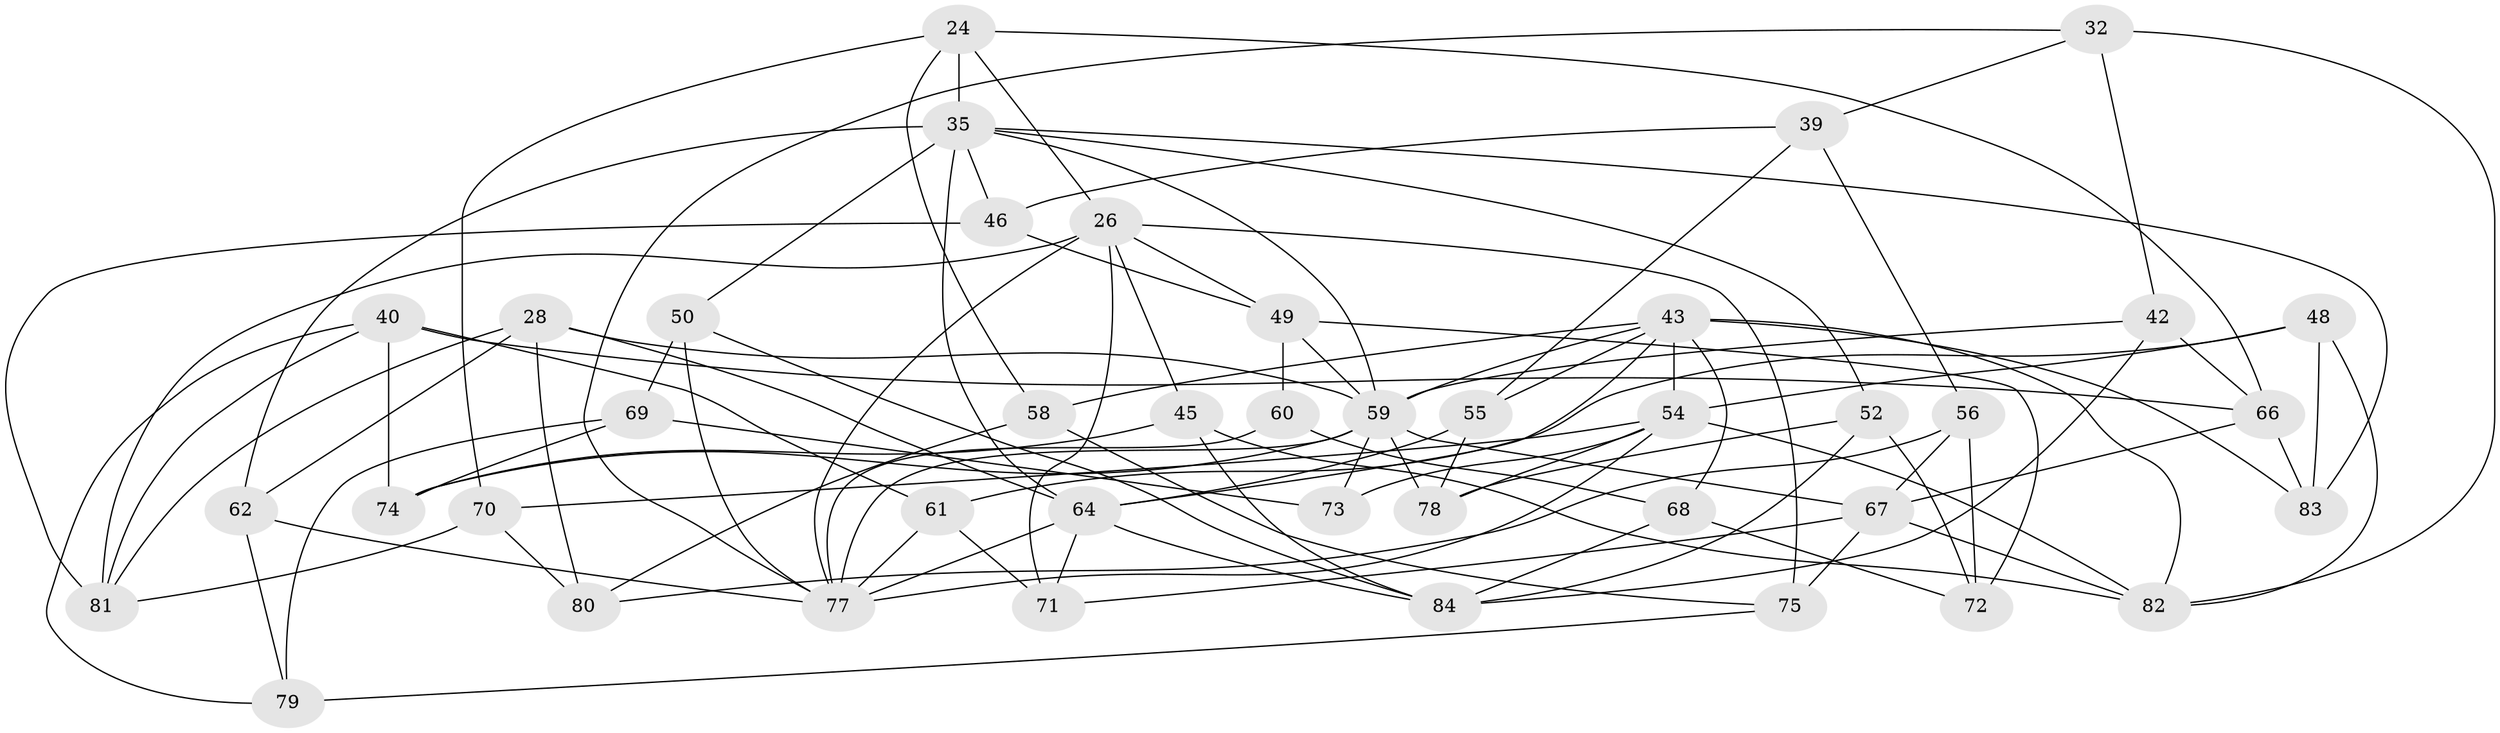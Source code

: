 // original degree distribution, {4: 1.0}
// Generated by graph-tools (version 1.1) at 2025/58/03/09/25 04:58:53]
// undirected, 42 vertices, 103 edges
graph export_dot {
graph [start="1"]
  node [color=gray90,style=filled];
  24 [super="+2"];
  26 [super="+10+25"];
  28 [super="+14"];
  32;
  35 [super="+19+21"];
  39;
  40 [super="+1"];
  42;
  43 [super="+15+41"];
  45;
  46;
  48;
  49 [super="+11"];
  50;
  52;
  54 [super="+33+30"];
  55;
  56;
  58;
  59 [super="+23+53"];
  60;
  61;
  62;
  64 [super="+13+51"];
  66 [super="+47"];
  67 [super="+22+31"];
  68 [super="+36"];
  69;
  70;
  71;
  72;
  73;
  74;
  75;
  77 [super="+57"];
  78 [super="+65"];
  79;
  80;
  81 [super="+63"];
  82 [super="+76"];
  83;
  84 [super="+17+37"];
  24 -- 58;
  24 -- 70;
  24 -- 66;
  24 -- 26;
  24 -- 35 [weight=2];
  26 -- 45;
  26 -- 71;
  26 -- 75;
  26 -- 49;
  26 -- 81 [weight=2];
  26 -- 77;
  28 -- 80;
  28 -- 62;
  28 -- 64 [weight=2];
  28 -- 81;
  28 -- 59;
  32 -- 42;
  32 -- 82;
  32 -- 77;
  32 -- 39;
  35 -- 62;
  35 -- 52;
  35 -- 64 [weight=2];
  35 -- 83;
  35 -- 46;
  35 -- 50;
  35 -- 59;
  39 -- 56;
  39 -- 46;
  39 -- 55;
  40 -- 74;
  40 -- 61;
  40 -- 81;
  40 -- 66 [weight=2];
  40 -- 79;
  42 -- 66;
  42 -- 84;
  42 -- 59;
  43 -- 68 [weight=2];
  43 -- 55;
  43 -- 64 [weight=3];
  43 -- 82 [weight=3];
  43 -- 83;
  43 -- 58;
  43 -- 59 [weight=4];
  43 -- 54;
  45 -- 74;
  45 -- 84;
  45 -- 82;
  46 -- 49;
  46 -- 81;
  48 -- 61;
  48 -- 83;
  48 -- 54;
  48 -- 82;
  49 -- 60 [weight=2];
  49 -- 72;
  49 -- 59;
  50 -- 69;
  50 -- 84;
  50 -- 77;
  52 -- 72;
  52 -- 84;
  52 -- 78;
  54 -- 73 [weight=2];
  54 -- 70;
  54 -- 78 [weight=2];
  54 -- 82 [weight=2];
  54 -- 77;
  55 -- 78;
  55 -- 64;
  56 -- 72;
  56 -- 67;
  56 -- 80;
  58 -- 75;
  58 -- 80;
  59 -- 77 [weight=2];
  59 -- 67 [weight=2];
  59 -- 73;
  59 -- 74;
  59 -- 78 [weight=2];
  60 -- 68;
  60 -- 77;
  61 -- 71;
  61 -- 77;
  62 -- 79;
  62 -- 77;
  64 -- 71;
  64 -- 84 [weight=2];
  64 -- 77;
  66 -- 83;
  66 -- 67;
  67 -- 75;
  67 -- 82 [weight=2];
  67 -- 71;
  68 -- 84 [weight=2];
  68 -- 72;
  69 -- 79;
  69 -- 73;
  69 -- 74;
  70 -- 80;
  70 -- 81;
  75 -- 79;
}
